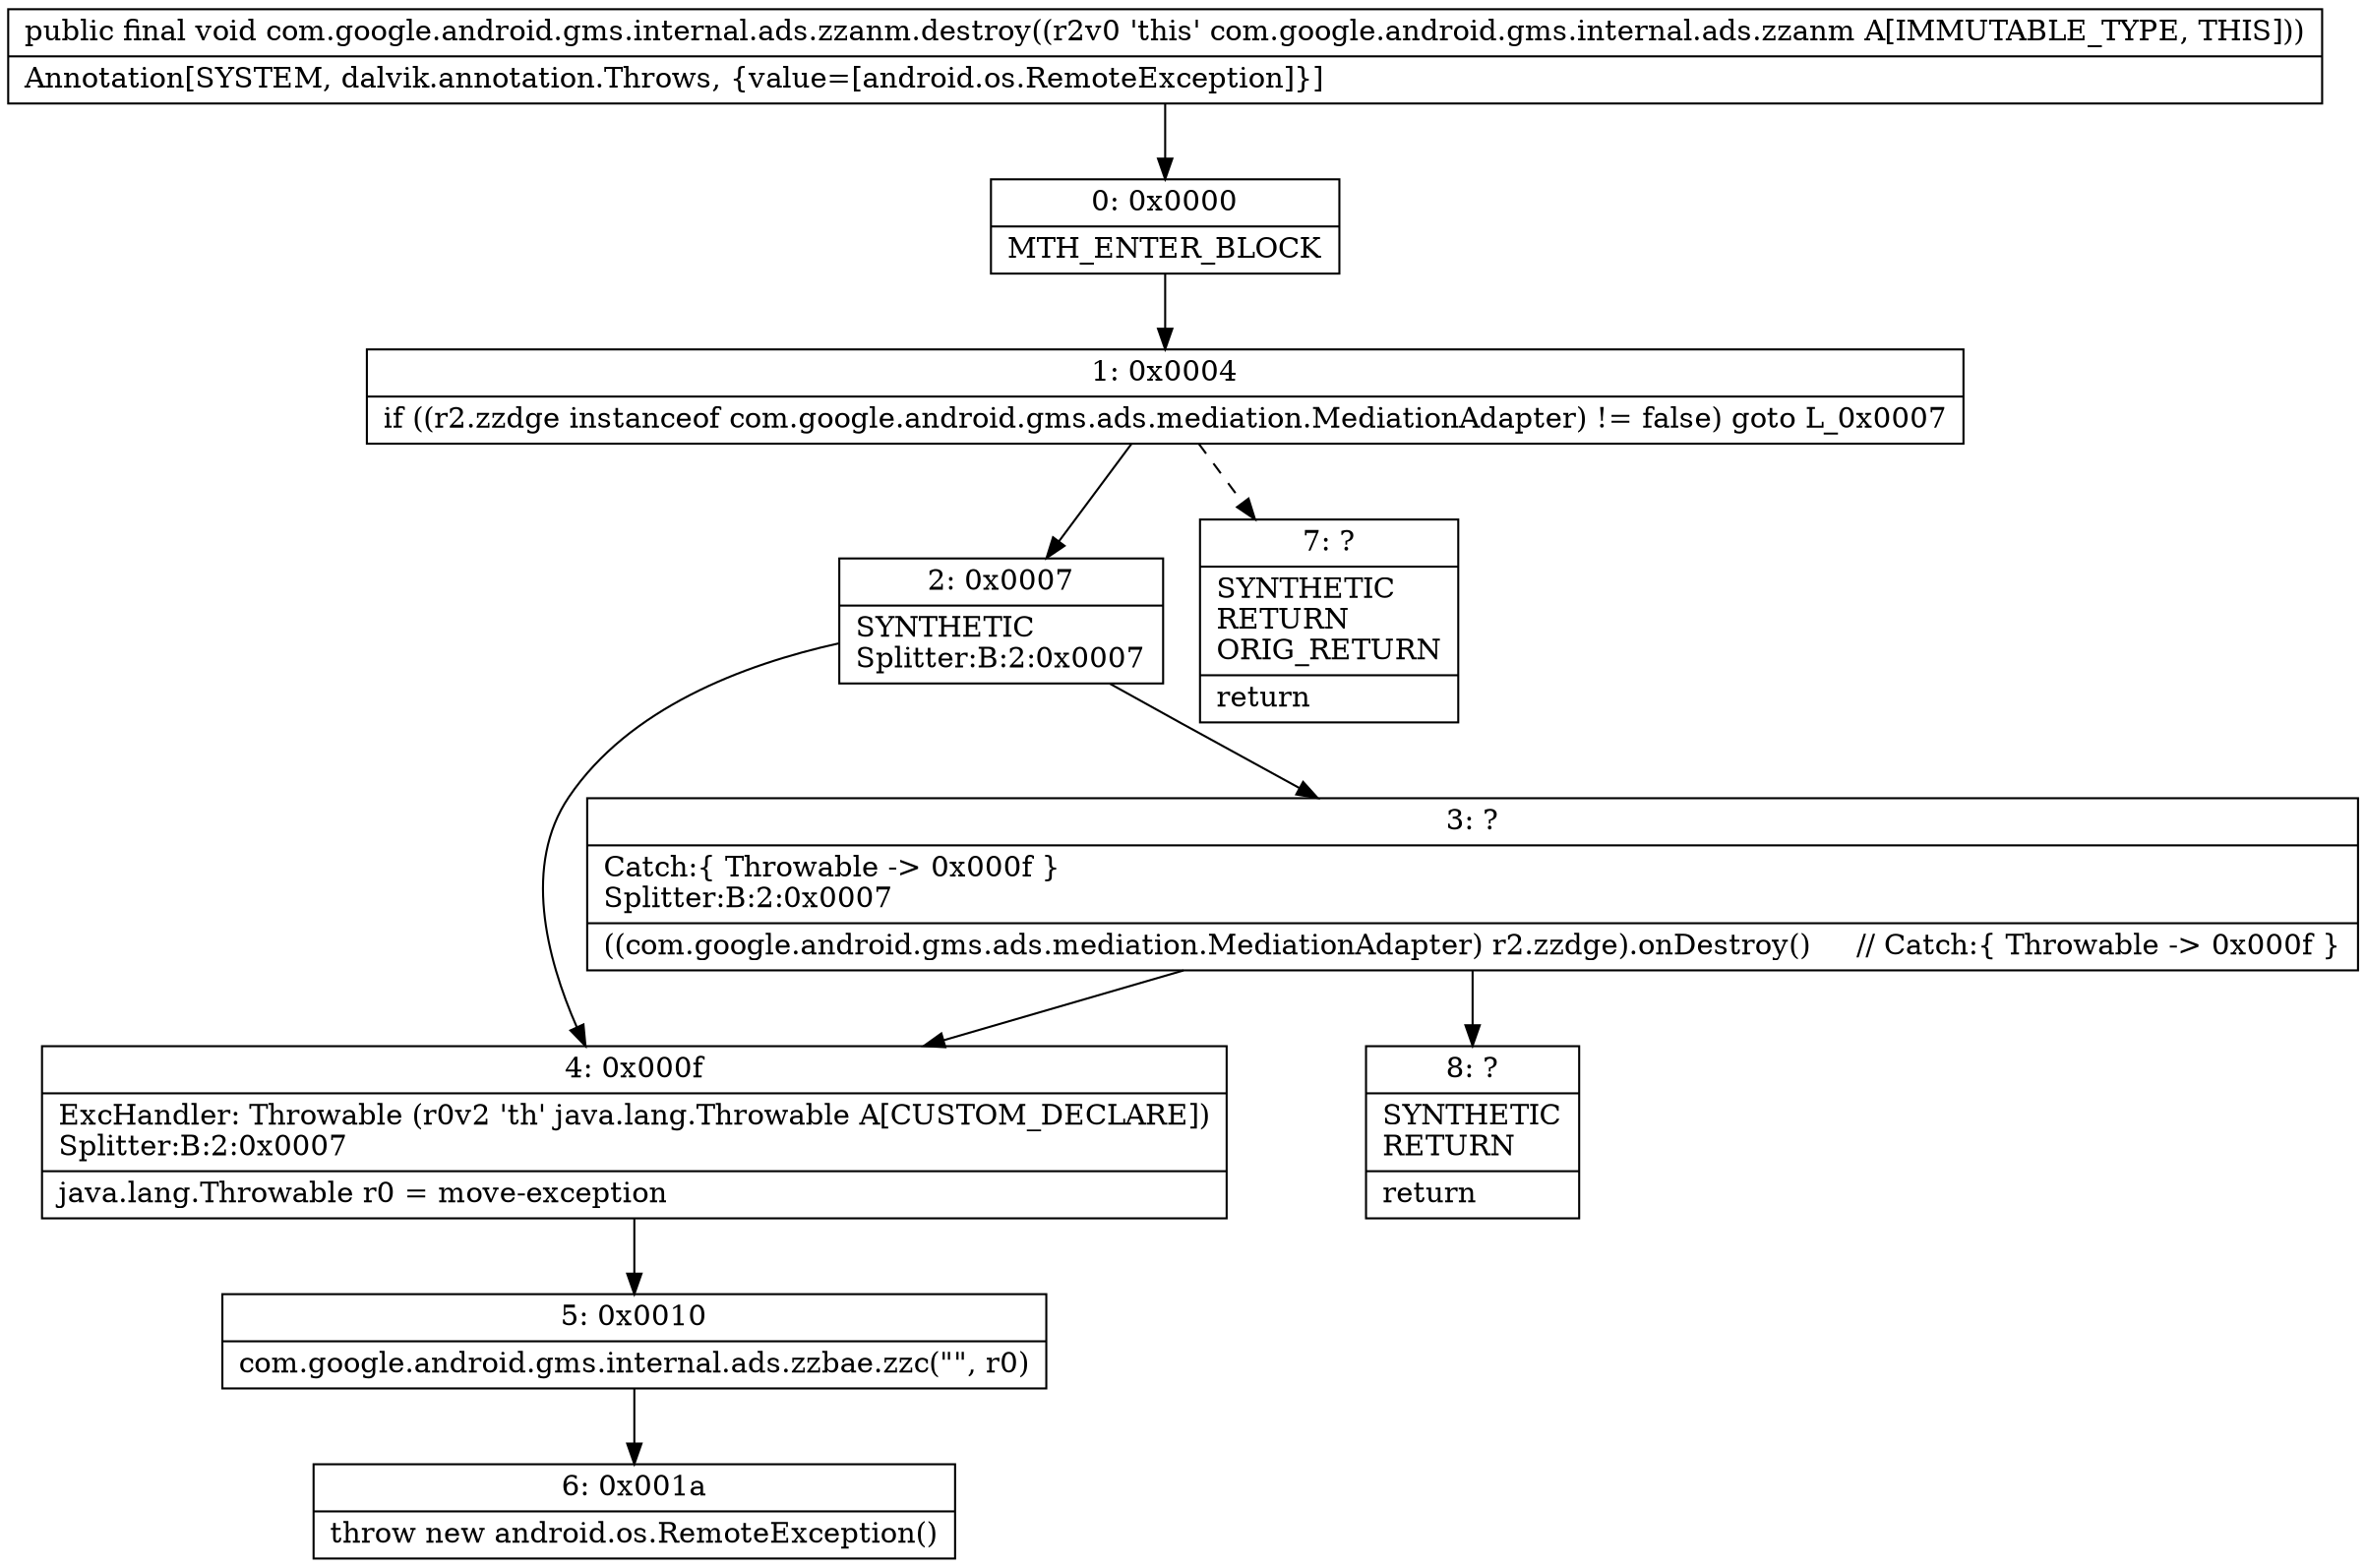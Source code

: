 digraph "CFG forcom.google.android.gms.internal.ads.zzanm.destroy()V" {
Node_0 [shape=record,label="{0\:\ 0x0000|MTH_ENTER_BLOCK\l}"];
Node_1 [shape=record,label="{1\:\ 0x0004|if ((r2.zzdge instanceof com.google.android.gms.ads.mediation.MediationAdapter) != false) goto L_0x0007\l}"];
Node_2 [shape=record,label="{2\:\ 0x0007|SYNTHETIC\lSplitter:B:2:0x0007\l}"];
Node_3 [shape=record,label="{3\:\ ?|Catch:\{ Throwable \-\> 0x000f \}\lSplitter:B:2:0x0007\l|((com.google.android.gms.ads.mediation.MediationAdapter) r2.zzdge).onDestroy()     \/\/ Catch:\{ Throwable \-\> 0x000f \}\l}"];
Node_4 [shape=record,label="{4\:\ 0x000f|ExcHandler: Throwable (r0v2 'th' java.lang.Throwable A[CUSTOM_DECLARE])\lSplitter:B:2:0x0007\l|java.lang.Throwable r0 = move\-exception\l}"];
Node_5 [shape=record,label="{5\:\ 0x0010|com.google.android.gms.internal.ads.zzbae.zzc(\"\", r0)\l}"];
Node_6 [shape=record,label="{6\:\ 0x001a|throw new android.os.RemoteException()\l}"];
Node_7 [shape=record,label="{7\:\ ?|SYNTHETIC\lRETURN\lORIG_RETURN\l|return\l}"];
Node_8 [shape=record,label="{8\:\ ?|SYNTHETIC\lRETURN\l|return\l}"];
MethodNode[shape=record,label="{public final void com.google.android.gms.internal.ads.zzanm.destroy((r2v0 'this' com.google.android.gms.internal.ads.zzanm A[IMMUTABLE_TYPE, THIS]))  | Annotation[SYSTEM, dalvik.annotation.Throws, \{value=[android.os.RemoteException]\}]\l}"];
MethodNode -> Node_0;
Node_0 -> Node_1;
Node_1 -> Node_2;
Node_1 -> Node_7[style=dashed];
Node_2 -> Node_3;
Node_2 -> Node_4;
Node_3 -> Node_4;
Node_3 -> Node_8;
Node_4 -> Node_5;
Node_5 -> Node_6;
}

